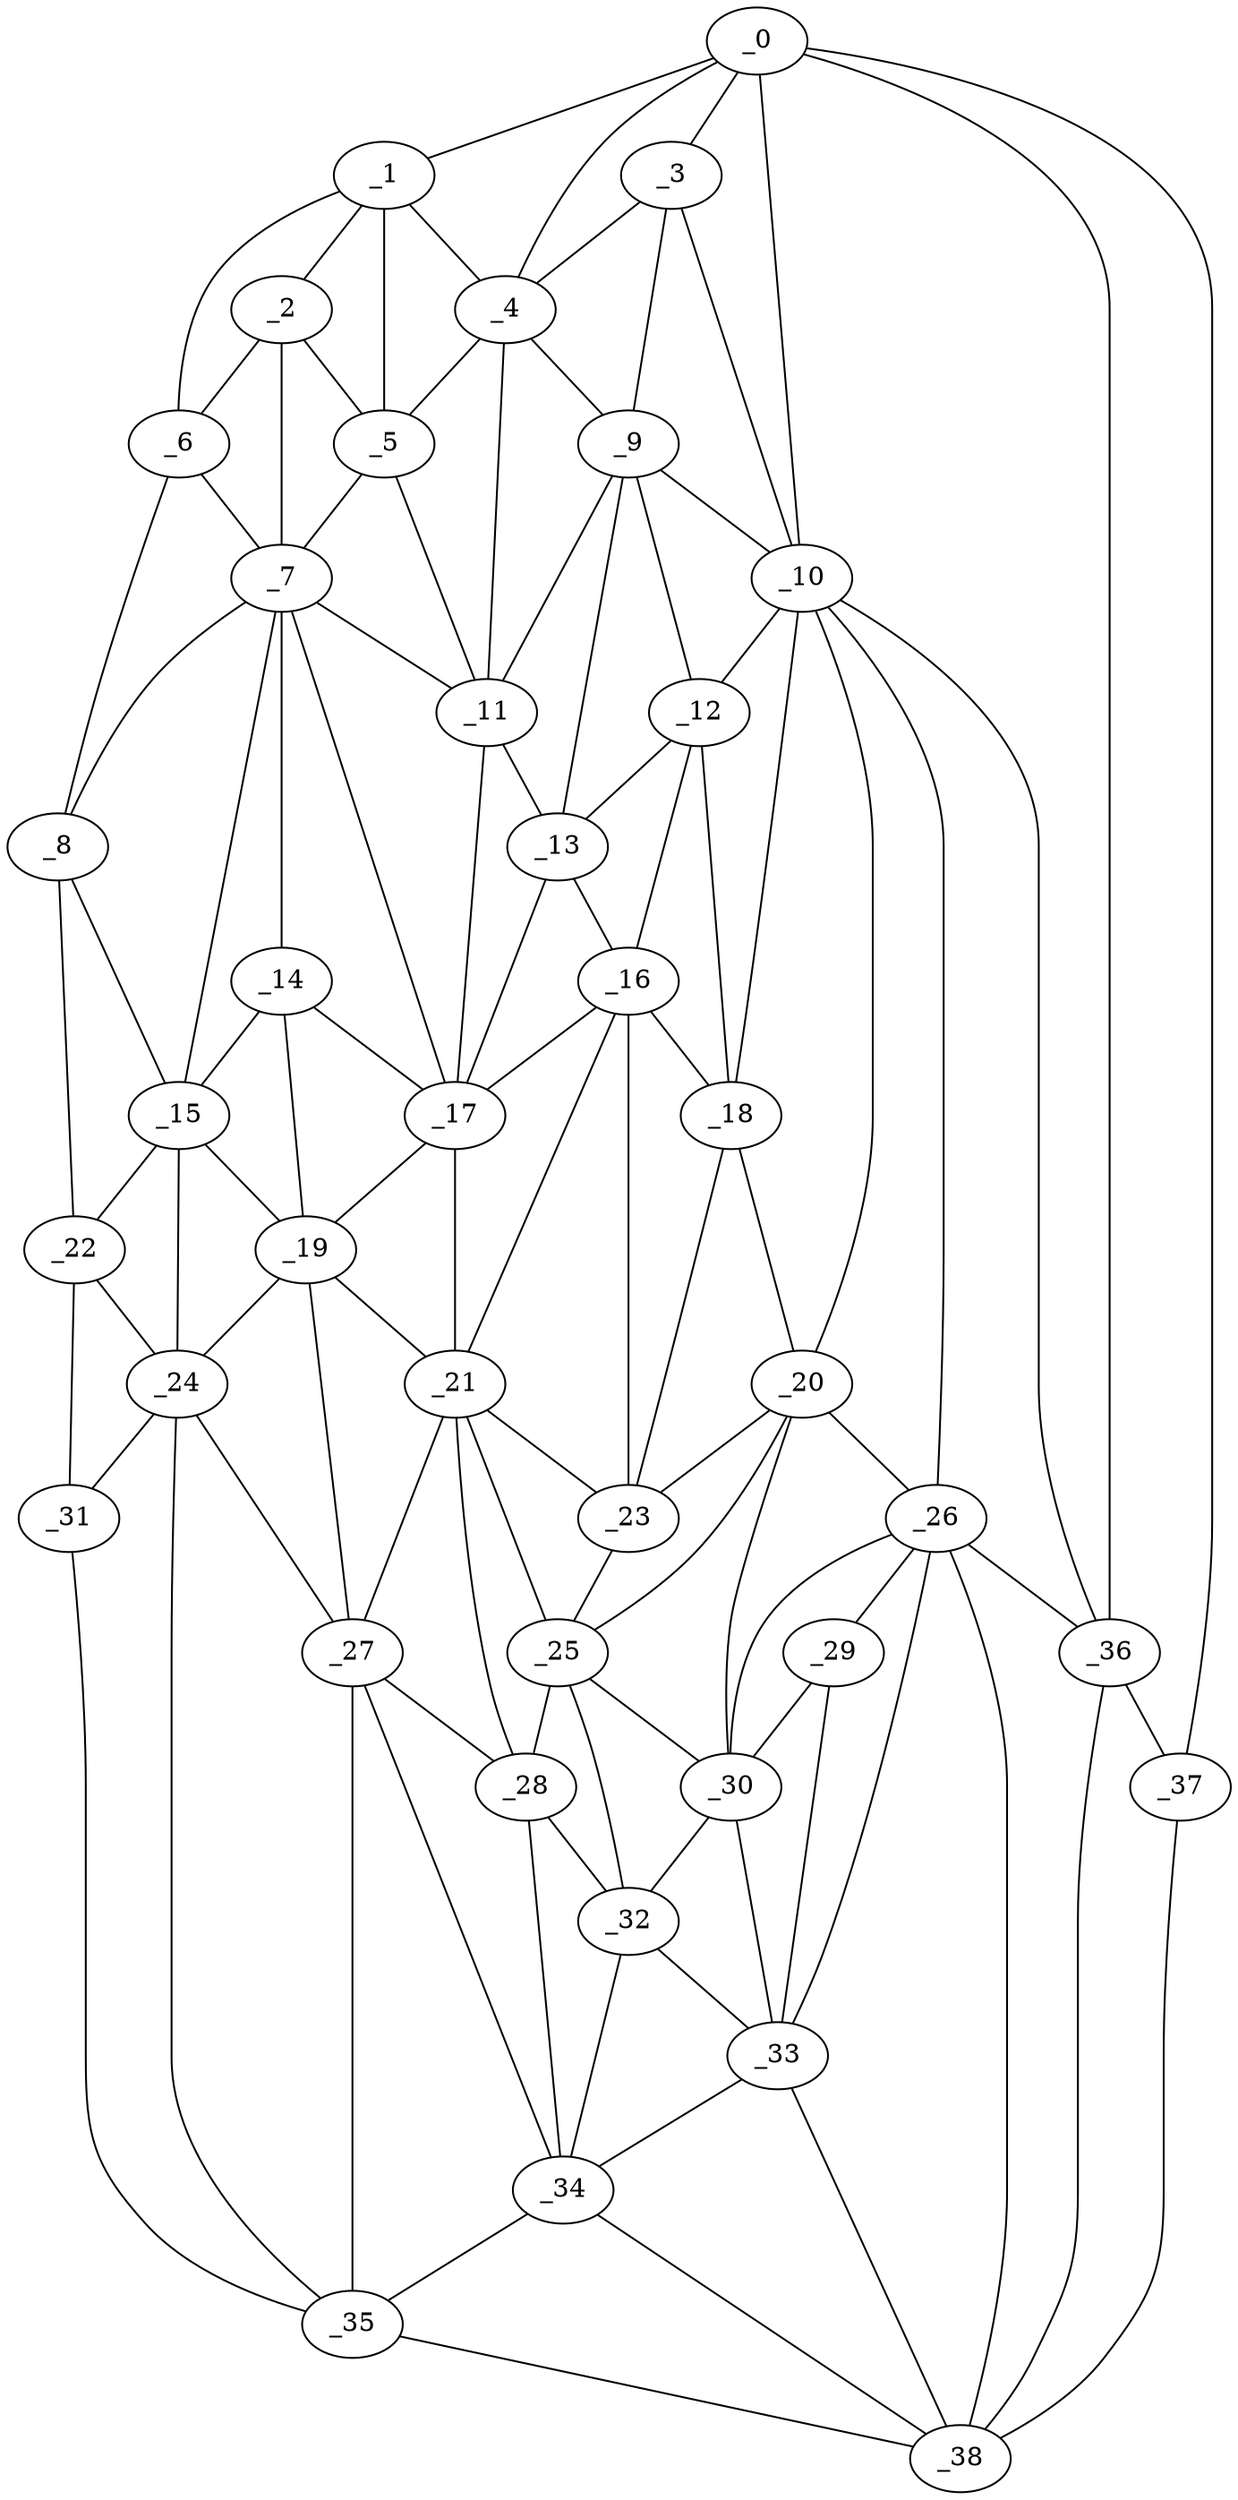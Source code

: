 graph "obj26__330.gxl" {
	_0	 [x=19,
		y=16];
	_1	 [x=46,
		y=116];
	_0 -- _1	 [valence=1];
	_3	 [x=58,
		y=61];
	_0 -- _3	 [valence=1];
	_4	 [x=58,
		y=71];
	_0 -- _4	 [valence=2];
	_10	 [x=70,
		y=59];
	_0 -- _10	 [valence=2];
	_36	 [x=109,
		y=22];
	_0 -- _36	 [valence=2];
	_37	 [x=111,
		y=14];
	_0 -- _37	 [valence=1];
	_2	 [x=53,
		y=116];
	_1 -- _2	 [valence=2];
	_1 -- _4	 [valence=1];
	_5	 [x=58,
		y=87];
	_1 -- _5	 [valence=1];
	_6	 [x=59,
		y=117];
	_1 -- _6	 [valence=1];
	_2 -- _5	 [valence=2];
	_2 -- _6	 [valence=1];
	_7	 [x=67,
		y=91];
	_2 -- _7	 [valence=1];
	_3 -- _4	 [valence=2];
	_9	 [x=69,
		y=66];
	_3 -- _9	 [valence=1];
	_3 -- _10	 [valence=2];
	_4 -- _5	 [valence=1];
	_4 -- _9	 [valence=2];
	_11	 [x=70,
		y=74];
	_4 -- _11	 [valence=2];
	_5 -- _7	 [valence=1];
	_5 -- _11	 [valence=2];
	_6 -- _7	 [valence=2];
	_8	 [x=68,
		y=117];
	_6 -- _8	 [valence=1];
	_7 -- _8	 [valence=1];
	_7 -- _11	 [valence=2];
	_14	 [x=78,
		y=95];
	_7 -- _14	 [valence=1];
	_15	 [x=79,
		y=106];
	_7 -- _15	 [valence=2];
	_17	 [x=80,
		y=84];
	_7 -- _17	 [valence=2];
	_8 -- _15	 [valence=2];
	_22	 [x=90,
		y=115];
	_8 -- _22	 [valence=1];
	_9 -- _10	 [valence=1];
	_9 -- _11	 [valence=2];
	_12	 [x=74,
		y=62];
	_9 -- _12	 [valence=2];
	_13	 [x=75,
		y=69];
	_9 -- _13	 [valence=2];
	_10 -- _12	 [valence=2];
	_18	 [x=83,
		y=63];
	_10 -- _18	 [valence=2];
	_20	 [x=90,
		y=60];
	_10 -- _20	 [valence=2];
	_26	 [x=96,
		y=56];
	_10 -- _26	 [valence=1];
	_10 -- _36	 [valence=2];
	_11 -- _13	 [valence=1];
	_11 -- _17	 [valence=1];
	_12 -- _13	 [valence=1];
	_16	 [x=80,
		y=68];
	_12 -- _16	 [valence=2];
	_12 -- _18	 [valence=2];
	_13 -- _16	 [valence=1];
	_13 -- _17	 [valence=2];
	_14 -- _15	 [valence=2];
	_14 -- _17	 [valence=1];
	_19	 [x=88,
		y=93];
	_14 -- _19	 [valence=2];
	_15 -- _19	 [valence=2];
	_15 -- _22	 [valence=2];
	_24	 [x=93,
		y=104];
	_15 -- _24	 [valence=2];
	_16 -- _17	 [valence=2];
	_16 -- _18	 [valence=1];
	_21	 [x=90,
		y=82];
	_16 -- _21	 [valence=2];
	_23	 [x=91,
		y=67];
	_16 -- _23	 [valence=2];
	_17 -- _19	 [valence=1];
	_17 -- _21	 [valence=2];
	_18 -- _20	 [valence=2];
	_18 -- _23	 [valence=2];
	_19 -- _21	 [valence=2];
	_19 -- _24	 [valence=1];
	_27	 [x=96,
		y=85];
	_19 -- _27	 [valence=2];
	_20 -- _23	 [valence=2];
	_25	 [x=95,
		y=68];
	_20 -- _25	 [valence=2];
	_20 -- _26	 [valence=2];
	_30	 [x=101,
		y=62];
	_20 -- _30	 [valence=2];
	_21 -- _23	 [valence=1];
	_21 -- _25	 [valence=2];
	_21 -- _27	 [valence=1];
	_28	 [x=97,
		y=80];
	_21 -- _28	 [valence=1];
	_22 -- _24	 [valence=1];
	_31	 [x=103,
		y=109];
	_22 -- _31	 [valence=1];
	_23 -- _25	 [valence=2];
	_24 -- _27	 [valence=1];
	_24 -- _31	 [valence=2];
	_35	 [x=108,
		y=105];
	_24 -- _35	 [valence=1];
	_25 -- _28	 [valence=2];
	_25 -- _30	 [valence=2];
	_32	 [x=104,
		y=78];
	_25 -- _32	 [valence=2];
	_29	 [x=100,
		y=58];
	_26 -- _29	 [valence=1];
	_26 -- _30	 [valence=2];
	_33	 [x=105,
		y=52];
	_26 -- _33	 [valence=2];
	_26 -- _36	 [valence=2];
	_38	 [x=111,
		y=29];
	_26 -- _38	 [valence=1];
	_27 -- _28	 [valence=2];
	_34	 [x=106,
		y=81];
	_27 -- _34	 [valence=2];
	_27 -- _35	 [valence=2];
	_28 -- _32	 [valence=2];
	_28 -- _34	 [valence=2];
	_29 -- _30	 [valence=2];
	_29 -- _33	 [valence=2];
	_30 -- _32	 [valence=2];
	_30 -- _33	 [valence=2];
	_31 -- _35	 [valence=1];
	_32 -- _33	 [valence=2];
	_32 -- _34	 [valence=1];
	_33 -- _34	 [valence=2];
	_33 -- _38	 [valence=2];
	_34 -- _35	 [valence=2];
	_34 -- _38	 [valence=1];
	_35 -- _38	 [valence=1];
	_36 -- _37	 [valence=2];
	_36 -- _38	 [valence=1];
	_37 -- _38	 [valence=1];
}
